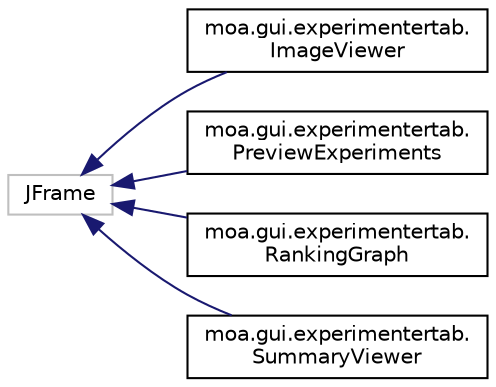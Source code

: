 digraph "Graphical Class Hierarchy"
{
 // LATEX_PDF_SIZE
  edge [fontname="Helvetica",fontsize="10",labelfontname="Helvetica",labelfontsize="10"];
  node [fontname="Helvetica",fontsize="10",shape=record];
  rankdir="LR";
  Node1001 [label="JFrame",height=0.2,width=0.4,color="grey75", fillcolor="white", style="filled",tooltip=" "];
  Node1001 -> Node0 [dir="back",color="midnightblue",fontsize="10",style="solid",fontname="Helvetica"];
  Node0 [label="moa.gui.experimentertab.\lImageViewer",height=0.2,width=0.4,color="black", fillcolor="white", style="filled",URL="$classmoa_1_1gui_1_1experimentertab_1_1_image_viewer.html",tooltip=" "];
  Node1001 -> Node1003 [dir="back",color="midnightblue",fontsize="10",style="solid",fontname="Helvetica"];
  Node1003 [label="moa.gui.experimentertab.\lPreviewExperiments",height=0.2,width=0.4,color="black", fillcolor="white", style="filled",URL="$classmoa_1_1gui_1_1experimentertab_1_1_preview_experiments.html",tooltip=" "];
  Node1001 -> Node1004 [dir="back",color="midnightblue",fontsize="10",style="solid",fontname="Helvetica"];
  Node1004 [label="moa.gui.experimentertab.\lRankingGraph",height=0.2,width=0.4,color="black", fillcolor="white", style="filled",URL="$classmoa_1_1gui_1_1experimentertab_1_1_ranking_graph.html",tooltip=" "];
  Node1001 -> Node1005 [dir="back",color="midnightblue",fontsize="10",style="solid",fontname="Helvetica"];
  Node1005 [label="moa.gui.experimentertab.\lSummaryViewer",height=0.2,width=0.4,color="black", fillcolor="white", style="filled",URL="$classmoa_1_1gui_1_1experimentertab_1_1_summary_viewer.html",tooltip=" "];
}
